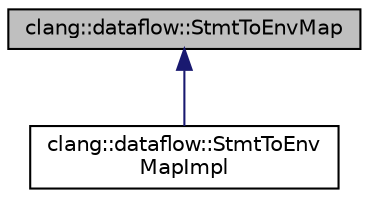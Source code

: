 digraph "clang::dataflow::StmtToEnvMap"
{
 // LATEX_PDF_SIZE
  bgcolor="transparent";
  edge [fontname="Helvetica",fontsize="10",labelfontname="Helvetica",labelfontsize="10"];
  node [fontname="Helvetica",fontsize="10",shape=record];
  Node1 [label="clang::dataflow::StmtToEnvMap",height=0.2,width=0.4,color="black", fillcolor="grey75", style="filled", fontcolor="black",tooltip="Maps statements to the environments of basic blocks that contain them."];
  Node1 -> Node2 [dir="back",color="midnightblue",fontsize="10",style="solid",fontname="Helvetica"];
  Node2 [label="clang::dataflow::StmtToEnv\lMapImpl",height=0.2,width=0.4,color="black",URL="$classclang_1_1dataflow_1_1StmtToEnvMapImpl.html",tooltip=" "];
}

